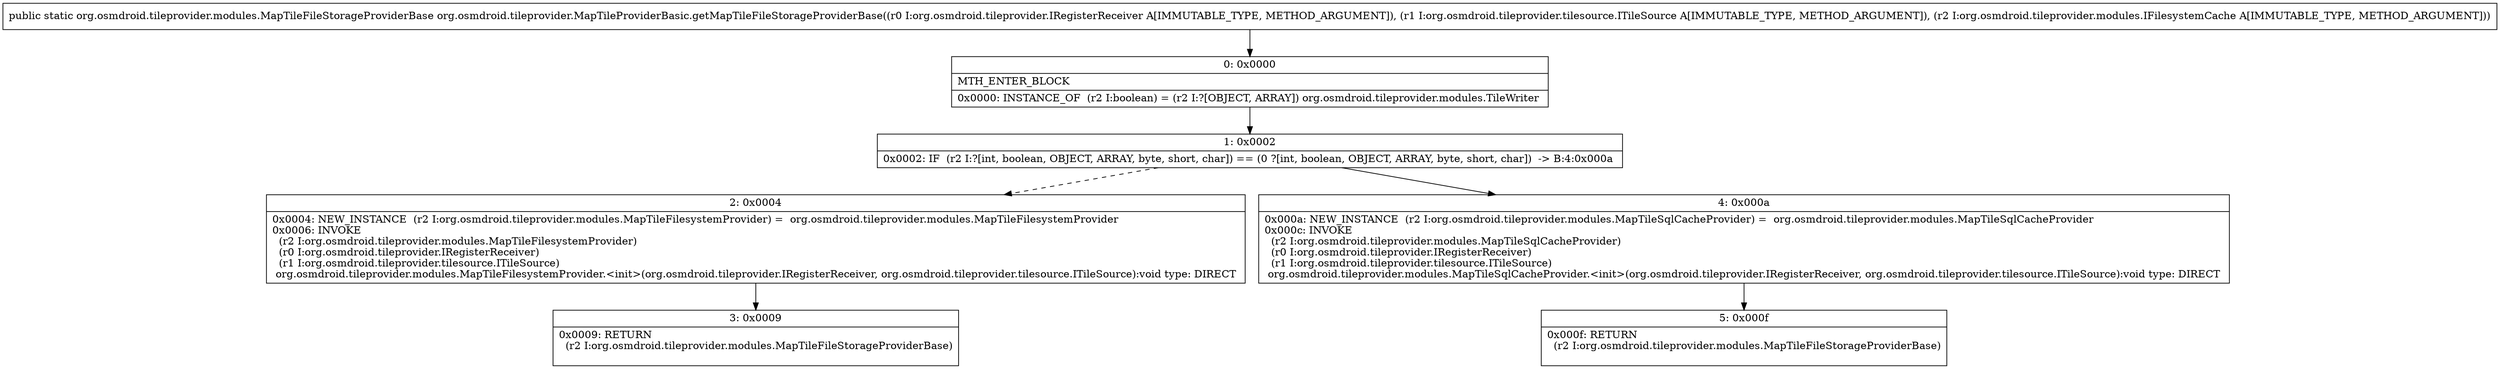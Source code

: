 digraph "CFG fororg.osmdroid.tileprovider.MapTileProviderBasic.getMapTileFileStorageProviderBase(Lorg\/osmdroid\/tileprovider\/IRegisterReceiver;Lorg\/osmdroid\/tileprovider\/tilesource\/ITileSource;Lorg\/osmdroid\/tileprovider\/modules\/IFilesystemCache;)Lorg\/osmdroid\/tileprovider\/modules\/MapTileFileStorageProviderBase;" {
Node_0 [shape=record,label="{0\:\ 0x0000|MTH_ENTER_BLOCK\l|0x0000: INSTANCE_OF  (r2 I:boolean) = (r2 I:?[OBJECT, ARRAY]) org.osmdroid.tileprovider.modules.TileWriter \l}"];
Node_1 [shape=record,label="{1\:\ 0x0002|0x0002: IF  (r2 I:?[int, boolean, OBJECT, ARRAY, byte, short, char]) == (0 ?[int, boolean, OBJECT, ARRAY, byte, short, char])  \-\> B:4:0x000a \l}"];
Node_2 [shape=record,label="{2\:\ 0x0004|0x0004: NEW_INSTANCE  (r2 I:org.osmdroid.tileprovider.modules.MapTileFilesystemProvider) =  org.osmdroid.tileprovider.modules.MapTileFilesystemProvider \l0x0006: INVOKE  \l  (r2 I:org.osmdroid.tileprovider.modules.MapTileFilesystemProvider)\l  (r0 I:org.osmdroid.tileprovider.IRegisterReceiver)\l  (r1 I:org.osmdroid.tileprovider.tilesource.ITileSource)\l org.osmdroid.tileprovider.modules.MapTileFilesystemProvider.\<init\>(org.osmdroid.tileprovider.IRegisterReceiver, org.osmdroid.tileprovider.tilesource.ITileSource):void type: DIRECT \l}"];
Node_3 [shape=record,label="{3\:\ 0x0009|0x0009: RETURN  \l  (r2 I:org.osmdroid.tileprovider.modules.MapTileFileStorageProviderBase)\l \l}"];
Node_4 [shape=record,label="{4\:\ 0x000a|0x000a: NEW_INSTANCE  (r2 I:org.osmdroid.tileprovider.modules.MapTileSqlCacheProvider) =  org.osmdroid.tileprovider.modules.MapTileSqlCacheProvider \l0x000c: INVOKE  \l  (r2 I:org.osmdroid.tileprovider.modules.MapTileSqlCacheProvider)\l  (r0 I:org.osmdroid.tileprovider.IRegisterReceiver)\l  (r1 I:org.osmdroid.tileprovider.tilesource.ITileSource)\l org.osmdroid.tileprovider.modules.MapTileSqlCacheProvider.\<init\>(org.osmdroid.tileprovider.IRegisterReceiver, org.osmdroid.tileprovider.tilesource.ITileSource):void type: DIRECT \l}"];
Node_5 [shape=record,label="{5\:\ 0x000f|0x000f: RETURN  \l  (r2 I:org.osmdroid.tileprovider.modules.MapTileFileStorageProviderBase)\l \l}"];
MethodNode[shape=record,label="{public static org.osmdroid.tileprovider.modules.MapTileFileStorageProviderBase org.osmdroid.tileprovider.MapTileProviderBasic.getMapTileFileStorageProviderBase((r0 I:org.osmdroid.tileprovider.IRegisterReceiver A[IMMUTABLE_TYPE, METHOD_ARGUMENT]), (r1 I:org.osmdroid.tileprovider.tilesource.ITileSource A[IMMUTABLE_TYPE, METHOD_ARGUMENT]), (r2 I:org.osmdroid.tileprovider.modules.IFilesystemCache A[IMMUTABLE_TYPE, METHOD_ARGUMENT])) }"];
MethodNode -> Node_0;
Node_0 -> Node_1;
Node_1 -> Node_2[style=dashed];
Node_1 -> Node_4;
Node_2 -> Node_3;
Node_4 -> Node_5;
}

